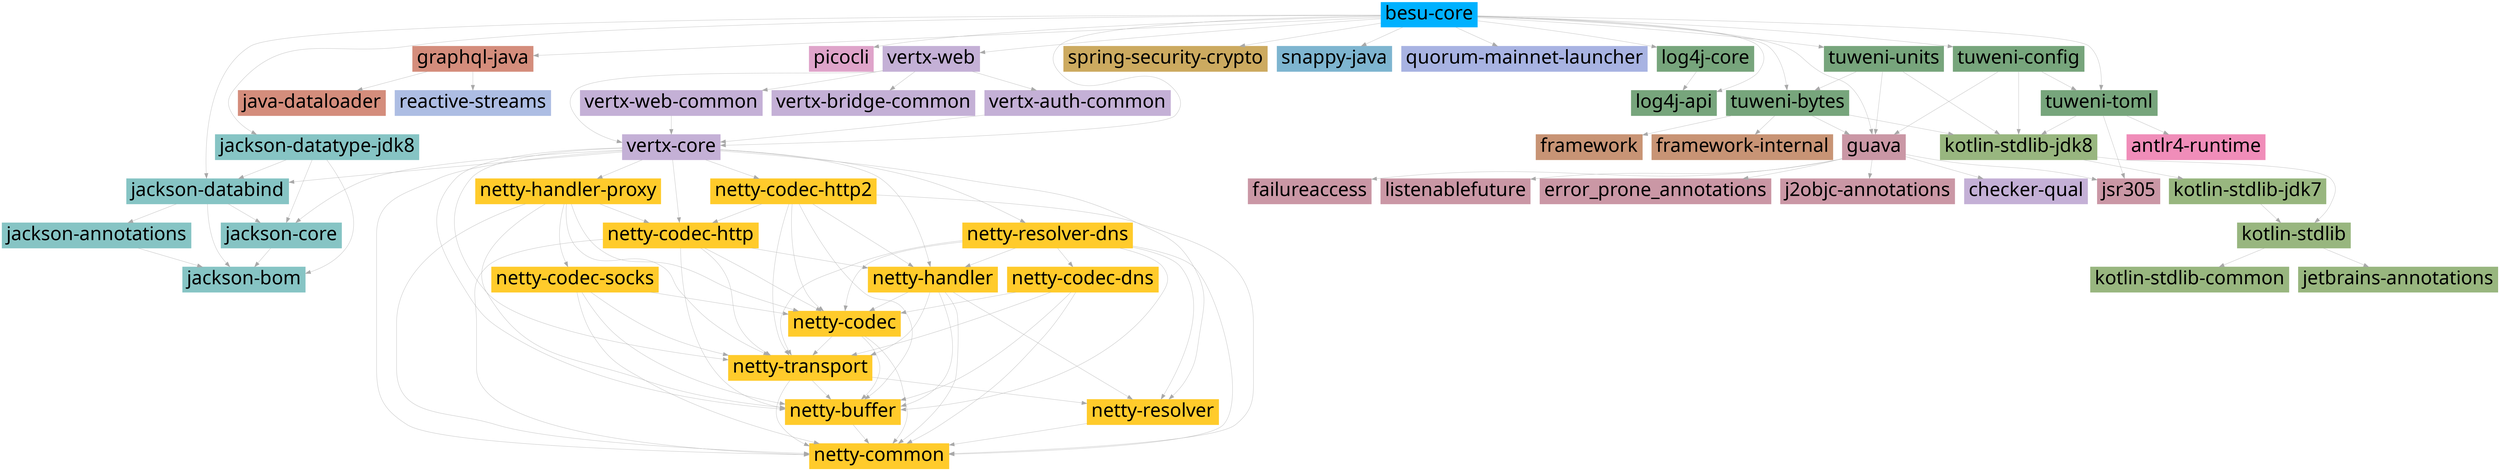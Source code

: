 # unflatten -l 2 -f besu-core.dot  > besu-core_unflatten.dot
digraph "tree" {
node ["fontname"="Linux Biolinum"]
"besubesu" ["shape"="plaintext","color"="#00B1FF","style"="filled","label"="besu-core", fontsize="36"]

"comfasterxmljacksoncorejacksondatabind" ["style"="filled","label"="jackson-databind","shape"="rectangle","color"="#86C4C4", fontsize="36"]
"comfasterxmljacksoncorejacksonannotations" ["shape"="rectangle","color"="#86C4C4","style"="filled","label"="jackson-annotations", fontsize="36"]
"comfasterxmljacksonjacksonbom" ["shape"="rectangle","color"="#86C4C4","style"="filled","label"="jackson-bom", fontsize="36"]
"comfasterxmljacksoncorejacksoncore" ["style"="filled","label"="jackson-core","shape"="rectangle","color"="#86C4C4", fontsize="36"]
"comfasterxmljacksondatatypejacksondatatypejdk8" ["shape"="rectangle","color"="#86C4C4","style"="filled","label"="jackson-datatype-jdk8", fontsize="36"]

"comgraphqljavagraphqljava" ["shape"="rectangle","color"="#d48d7c","style"="filled","label"="graphql-java", fontsize="36"]
"comgraphqljavajavadataloader" ["shape"="rectangle","color"="#d48d7c","style"="filled","label"="java-dataloader", fontsize="36"]

"orgreactivestreamsreactivestreams" ["shape"="rectangle","color"="#ADBDE3","style"="filled","label"="reactive-streams", fontsize="36"]

"infopicoclipicocli" ["shape"="rectangle","color"="#DFA4CA","style"="filled","label"="picocli", fontsize="36"]

"iovertxvertxcore" ["style"="filled","label"="vertx-core","shape"="rectangle","color"="#C4B0D6", fontsize="36"]
"iovertxvertxweb" ["shape"="rectangle","color"="#C4B0D6","style"="filled","label"="vertx-web", fontsize="36"]
"iovertxvertxwebcommon" ["shape"="rectangle","color"="#C4B0D6","style"="filled","label"="vertx-web-common", fontsize="36"]
"iovertxvertxauthcommon" ["shape"="rectangle","color"="#C4B0D6","style"="filled","label"="vertx-auth-common", fontsize="36"]
"iovertxvertxbridgecommon" ["shape"="rectangle","color"="#C4B0D6","style"="filled","label"="vertx-bridge-common", fontsize="36"]

"ionettynettyhandlerproxy" ["shape"="rectangle","color"="#ffcb2b","style"="filled","label"="netty-handler-proxy", fontsize="36"]
"ionettynettycodechttp" ["style"="filled","label"="netty-codec-http","shape"="rectangle","color"="#ffcb2b", fontsize="36"]
"ionettynettyhandler" ["style"="filled","label"="netty-handler","shape"="rectangle","color"="#ffcb2b", fontsize="36"]
"ionettynettycodec" ["style"="filled","label"="netty-codec","shape"="rectangle","color"="#ffcb2b", fontsize="36"]
"ionettynettytransport" ["style"="filled","label"="netty-transport","shape"="rectangle","color"="#ffcb2b", fontsize="36"]
"ionettynettybuffer" ["style"="filled","label"="netty-buffer","shape"="rectangle","color"="#ffcb2b", fontsize="36"]
"ionettynettycommon" ["shape"="rectangle","color"="#ffcb2b","style"="filled","label"="netty-common", fontsize="36"]
"ionettynettyresolver" ["style"="filled","label"="netty-resolver","shape"="rectangle","color"="#ffcb2b", fontsize="36"]
"ionettynettycodecsocks" ["shape"="rectangle","color"="#ffcb2b","style"="filled","label"="netty-codec-socks", fontsize="36"]
"ionettynettycodechttp2" ["shape"="rectangle","color"="#ffcb2b","style"="filled","label"="netty-codec-http2", fontsize="36"]
"ionettynettyresolverdns" ["shape"="rectangle","color"="#ffcb2b","style"="filled","label"="netty-resolver-dns", fontsize="36"]
"ionettynettycodecdns" ["shape"="rectangle","color"="#ffcb2b","style"="filled","label"="netty-codec-dns", fontsize="36"]

"organtlrantlr4runtime" ["shape"="rectangle","color"="#F08DB9","style"="filled","label"="antlr4-runtime", fontsize="36"]

"orgspringframeworksecurityspringsecuritycrypto" ["shape"="rectangle","color"="#CCAA60","style"="filled","label"="spring-security-crypto", fontsize="36"]

"orgxerialsnappysnappyjava" ["shape"="rectangle","color"="#7EB5D0","style"="filled","label"="snappy-java", fontsize="36"]

"netconsensysservicesquorummainnetlauncher" ["shape"="rectangle","color"="#A8B3E2","style"="filled","label"="quorum-mainnet-launcher", fontsize="36"]

"orgapachetuwenituweniunits" ["style"="filled","label"="tuweni-units","shape"="rectangle","color"="#77A57C", fontsize="36"]
"orgapachetuwenituwenibytes" ["style"="filled","label"="tuweni-bytes","shape"="rectangle","color"="#77A57C", fontsize="36"]
"orgapachelogginglog4jlog4japi" ["shape"="rectangle","color"="#77A57C","style"="filled","label"="log4j-api", fontsize="36"]
"orgapachelogginglog4jlog4jcore" ["shape"="rectangle","color"="#77A57C","style"="filled","label"="log4j-core", fontsize="36"]
"orgapachetuwenituweniconfig" ["shape"="rectangle","color"="#77A57C","style"="filled","label"="tuweni-config", fontsize="36"]
"orgapachetuwenituwenitoml" ["style"="filled","label"="tuweni-toml","shape"="rectangle","color"="#77A57C", fontsize="36"]

"comgoogleguavaguava" ["style"="filled","label"="guava","shape"="rectangle","color"="#CA97A5", fontsize="36"]
"comgoogleguavafailureaccess" ["shape"="rectangle","color"="#CA97A5","style"="filled","label"="failureaccess", fontsize="36"]
"comgoogleguavalistenablefuture" ["shape"="rectangle","color"="#CA97A5","style"="filled","label"="listenablefuture", fontsize="36"]
"comgooglecodefindbugsjsr305" ["shape"="rectangle","color"="#CA97A5","style"="filled","label"="jsr305", fontsize="36"]
"comgoogleerrorproneerror_prone_annotations" ["shape"="rectangle","color"="#CA97A5","style"="filled","label"="error_prone_annotations", fontsize="36"]
"comgooglej2objcj2objcannotations" ["shape"="rectangle","color"="#CA97A5","style"="filled","label"="j2objc-annotations", fontsize="36"]

"orgcheckerframeworkcheckerqual" ["shape"="rectangle","color"="#C4B0D6","style"="filled","label"="checker-qual", fontsize="36"]

"orgconnidframework" ["shape"="rectangle","color"="#C89475","style"="filled","label"="framework", fontsize="36"]
"orgconnidframeworkinternal" ["shape"="rectangle","color"="#C89475","style"="filled","label"="framework-internal", fontsize="36"]

"orgjetbrainskotlinkotlinstdlibjdk8" ["style"="filled","label"="kotlin-stdlib-jdk8","shape"="rectangle","color"="#98B67F", fontsize="36"]
"orgjetbrainskotlinkotlinstdlibjdk7" ["shape"="rectangle","color"="#98B67F","style"="filled","label"="kotlin-stdlib-jdk7", fontsize="36"]
"orgjetbrainskotlinkotlinstdlib" ["style"="filled","label"="kotlin-stdlib","shape"="rectangle","color"="#98B67F", fontsize="36"]
"orgjetbrainskotlinkotlinstdlibcommon" ["shape"="rectangle","color"="#98B67F","style"="filled","label"="kotlin-stdlib-common", fontsize="36"]
"orgjetbrainsannotations" ["shape"="rectangle","color"="#98B67F","style"="filled","label"="jetbrains-annotations", fontsize="36"]


{
graph ["rank"="same"]
"besubesu"
}

"besubesu" -> "comfasterxmljacksoncorejacksondatabind" [color=darkgray, penwidth="0.5"]
"besubesu" -> "comfasterxmljacksondatatypejacksondatatypejdk8" [color=darkgray, penwidth="0.5"]
"besubesu" -> "comgoogleguavaguava" [color=darkgray, penwidth="0.5"]
"besubesu" -> "comgraphqljavagraphqljava" [color=darkgray, penwidth="0.5"]
"besubesu" -> "infopicoclipicocli" [color=darkgray, penwidth="0.5"]
"besubesu" -> "iovertxvertxcore" [color=darkgray, penwidth="0.5"]
"besubesu" -> "iovertxvertxweb" [color=darkgray, penwidth="0.5"]
"besubesu" -> "orgapachelogginglog4jlog4japi" [color=darkgray, penwidth="0.5"]
"besubesu" -> "orgapachelogginglog4jlog4jcore" [color=darkgray, penwidth="0.5"]
"besubesu" -> "orgapachetuwenituwenibytes" [color=darkgray, penwidth="0.5"]
"besubesu" -> "orgapachetuwenituweniconfig" [color=darkgray, penwidth="0.5"]
"besubesu" -> "orgapachetuwenituwenitoml" [color=darkgray, penwidth="0.5"]
"besubesu" -> "orgapachetuwenituweniunits" [color=darkgray, penwidth="0.5"]
"besubesu" -> "orgspringframeworksecurityspringsecuritycrypto" [color=darkgray, penwidth="0.5"]
"besubesu" -> "orgxerialsnappysnappyjava" [color=darkgray, penwidth="0.5"]
"besubesu" -> "netconsensysservicesquorummainnetlauncher" [color=darkgray, penwidth="0.5"]
"orgapachetuwenituweniunits" -> "orgapachetuwenituwenibytes" [color=darkgray, penwidth="0.5"]
"orgapachetuwenituweniunits" -> "comgoogleguavaguava" [color=darkgray, penwidth="0.5"]
"orgapachetuwenituweniunits" -> "orgjetbrainskotlinkotlinstdlibjdk8" [color=darkgray, penwidth="0.5"]
"orgapachetuwenituwenibytes" -> "comgoogleguavaguava" [color=darkgray, penwidth="0.5"]
"orgapachetuwenituwenibytes" -> "orgconnidframework" [color=darkgray, penwidth="0.5"]
"orgapachetuwenituwenibytes" -> "orgconnidframeworkinternal" [color=darkgray, penwidth="0.5"]
"orgapachetuwenituwenibytes" -> "orgjetbrainskotlinkotlinstdlibjdk8" [color=darkgray, penwidth="0.5"]
"comgoogleguavaguava" -> "comgoogleguavafailureaccess" [color=darkgray, penwidth="0.5"]
"comgoogleguavaguava" -> "comgoogleguavalistenablefuture" [color=darkgray, penwidth="0.5"]
"comgoogleguavaguava" -> "comgooglecodefindbugsjsr305" [color=darkgray, penwidth="0.5"]
"comgoogleguavaguava" -> "orgcheckerframeworkcheckerqual" [color=darkgray, penwidth="0.5"]
"comgoogleguavaguava" -> "comgoogleerrorproneerror_prone_annotations" [color=darkgray, penwidth="0.5"]
"comgoogleguavaguava" -> "comgooglej2objcj2objcannotations" [color=darkgray, penwidth="0.5"]
"orgjetbrainskotlinkotlinstdlibjdk8" -> "orgjetbrainskotlinkotlinstdlibjdk7" [color=darkgray, penwidth="0.5"]
"orgjetbrainskotlinkotlinstdlibjdk8" -> "orgjetbrainskotlinkotlinstdlib" [color=darkgray, penwidth="0.5"]
"orgjetbrainskotlinkotlinstdlibjdk7" -> "orgjetbrainskotlinkotlinstdlib" [color=darkgray, penwidth="0.5"]
"orgjetbrainskotlinkotlinstdlib" -> "orgjetbrainskotlinkotlinstdlibcommon" [color=darkgray, penwidth="0.5"]
"orgjetbrainskotlinkotlinstdlib" -> "orgjetbrainsannotations" [color=darkgray, penwidth="0.5"]
"comfasterxmljacksoncorejacksondatabind" -> "comfasterxmljacksoncorejacksonannotations" [color=darkgray, penwidth="0.5"]
"comfasterxmljacksoncorejacksondatabind" -> "comfasterxmljacksoncorejacksoncore" [color=darkgray, penwidth="0.5"]
"comfasterxmljacksoncorejacksondatabind" -> "comfasterxmljacksonjacksonbom" [color=darkgray, penwidth="0.5"]
"comfasterxmljacksoncorejacksonannotations" -> "comfasterxmljacksonjacksonbom" [color=darkgray, penwidth="0.5"]
"comfasterxmljacksoncorejacksoncore" -> "comfasterxmljacksonjacksonbom" [color=darkgray, penwidth="0.5"]
"comfasterxmljacksondatatypejacksondatatypejdk8" -> "comfasterxmljacksoncorejacksoncore" [color=darkgray, penwidth="0.5"]
"comfasterxmljacksondatatypejacksondatatypejdk8" -> "comfasterxmljacksonjacksonbom" [color=darkgray, penwidth="0.5"]
"comfasterxmljacksondatatypejacksondatatypejdk8" -> "comfasterxmljacksoncorejacksondatabind" [color=darkgray, penwidth="0.5"]
"comgraphqljavagraphqljava" -> "comgraphqljavajavadataloader" [color=darkgray, penwidth="0.5"]
"comgraphqljavagraphqljava" -> "orgreactivestreamsreactivestreams" [color=darkgray, penwidth="0.5"]
"iovertxvertxcore" -> "comfasterxmljacksoncorejacksoncore" [color=darkgray, penwidth="0.5"]
"iovertxvertxcore" -> "comfasterxmljacksoncorejacksondatabind" [color=darkgray, penwidth="0.5"]
"iovertxvertxcore" -> "ionettynettyhandlerproxy" [color=darkgray, penwidth="0.5"]
"iovertxvertxcore" -> "ionettynettycodechttp2" [color=darkgray, penwidth="0.5"]
"iovertxvertxcore" -> "ionettynettycodechttp" [color=darkgray, penwidth="0.5"]
"iovertxvertxcore" -> "ionettynettyresolverdns" [color=darkgray, penwidth="0.5"]
"iovertxvertxcore" -> "ionettynettyhandler" [color=darkgray, penwidth="0.5"]
"iovertxvertxcore" -> "ionettynettytransport" [color=darkgray, penwidth="0.5"]
"iovertxvertxcore" -> "ionettynettybuffer" [color=darkgray, penwidth="0.5"]
"iovertxvertxcore" -> "ionettynettyresolver" [color=darkgray, penwidth="0.5"]
"iovertxvertxcore" -> "ionettynettycommon" [color=darkgray, penwidth="0.5"]
"ionettynettyhandlerproxy" -> "ionettynettycodechttp" [color=darkgray, penwidth="0.5"]
"ionettynettyhandlerproxy" -> "ionettynettycodecsocks" [color=darkgray, penwidth="0.5"]
"ionettynettyhandlerproxy" -> "ionettynettycodec" [color=darkgray, penwidth="0.5"]
"ionettynettyhandlerproxy" -> "ionettynettytransport" [color=darkgray, penwidth="0.5"]
"ionettynettyhandlerproxy" -> "ionettynettybuffer" [color=darkgray, penwidth="0.5"]
"ionettynettyhandlerproxy" -> "ionettynettycommon" [color=darkgray, penwidth="0.5"]
"ionettynettycodechttp" -> "ionettynettyhandler" [color=darkgray, penwidth="0.5"]
"ionettynettycodechttp" -> "ionettynettycodec" [color=darkgray, penwidth="0.5"]
"ionettynettycodechttp" -> "ionettynettytransport" [color=darkgray, penwidth="0.5"]
"ionettynettycodechttp" -> "ionettynettybuffer" [color=darkgray, penwidth="0.5"]
"ionettynettycodechttp" -> "ionettynettycommon" [color=darkgray, penwidth="0.5"]
"ionettynettyhandler" -> "ionettynettycodec" [color=darkgray, penwidth="0.5"]
"ionettynettyhandler" -> "ionettynettytransport" [color=darkgray, penwidth="0.5"]
"ionettynettyhandler" -> "ionettynettybuffer" [color=darkgray, penwidth="0.5"]
"ionettynettyhandler" -> "ionettynettyresolver" [color=darkgray, penwidth="0.5"]
"ionettynettyhandler" -> "ionettynettycommon" [color=darkgray, penwidth="0.5"]
"ionettynettycodec" -> "ionettynettytransport" [color=darkgray, penwidth="0.5"]
"ionettynettycodec" -> "ionettynettybuffer" [color=darkgray, penwidth="0.5"]
"ionettynettycodec" -> "ionettynettycommon" [color=darkgray, penwidth="0.5"]
"ionettynettytransport" -> "ionettynettybuffer" [color=darkgray, penwidth="0.5"]
"ionettynettytransport" -> "ionettynettyresolver" [color=darkgray, penwidth="0.5"]
"ionettynettytransport" -> "ionettynettycommon" [color=darkgray, penwidth="0.5"]
"ionettynettybuffer" -> "ionettynettycommon" [color=darkgray, penwidth="0.5"]
"ionettynettyresolver" -> "ionettynettycommon" [color=darkgray, penwidth="0.5"]
"ionettynettycodecsocks" -> "ionettynettycodec" [color=darkgray, penwidth="0.5"]
"ionettynettycodecsocks" -> "ionettynettytransport" [color=darkgray, penwidth="0.5"]
"ionettynettycodecsocks" -> "ionettynettybuffer" [color=darkgray, penwidth="0.5"]
"ionettynettycodecsocks" -> "ionettynettycommon" [color=darkgray, penwidth="0.5"]
"ionettynettycodechttp2" -> "ionettynettycodechttp" [color=darkgray, penwidth="0.5"]
"ionettynettycodechttp2" -> "ionettynettyhandler" [color=darkgray, penwidth="0.5"]
"ionettynettycodechttp2" -> "ionettynettycodec" [color=darkgray, penwidth="0.5"]
"ionettynettycodechttp2" -> "ionettynettytransport" [color=darkgray, penwidth="0.5"]
"ionettynettycodechttp2" -> "ionettynettybuffer" [color=darkgray, penwidth="0.5"]
"ionettynettycodechttp2" -> "ionettynettycommon" [color=darkgray, penwidth="0.5"]
"ionettynettyresolverdns" -> "ionettynettyhandler" [color=darkgray, penwidth="0.5"]
"ionettynettyresolverdns" -> "ionettynettycodecdns" [color=darkgray, penwidth="0.5"]
"ionettynettyresolverdns" -> "ionettynettycodec" [color=darkgray, penwidth="0.5"]
"ionettynettyresolverdns" -> "ionettynettytransport" [color=darkgray, penwidth="0.5"]
"ionettynettyresolverdns" -> "ionettynettybuffer" [color=darkgray, penwidth="0.5"]
"ionettynettyresolverdns" -> "ionettynettyresolver" [color=darkgray, penwidth="0.5"]
"ionettynettyresolverdns" -> "ionettynettycommon" [color=darkgray, penwidth="0.5"]
"ionettynettycodecdns" -> "ionettynettycodec" [color=darkgray, penwidth="0.5"]
"ionettynettycodecdns" -> "ionettynettytransport" [color=darkgray, penwidth="0.5"]
"ionettynettycodecdns" -> "ionettynettybuffer" [color=darkgray, penwidth="0.5"]
"ionettynettycodecdns" -> "ionettynettycommon" [color=darkgray, penwidth="0.5"]
"iovertxvertxweb" -> "iovertxvertxwebcommon" [color=darkgray, penwidth="0.5"]
"iovertxvertxweb" -> "iovertxvertxauthcommon" [color=darkgray, penwidth="0.5"]
"iovertxvertxweb" -> "iovertxvertxcore" [color=darkgray, penwidth="0.5"]
"iovertxvertxweb" -> "iovertxvertxbridgecommon" [color=darkgray, penwidth="0.5"]
"iovertxvertxwebcommon" -> "iovertxvertxcore" [color=darkgray, penwidth="0.5"]
"iovertxvertxauthcommon" -> "iovertxvertxcore" [color=darkgray, penwidth="0.5"]
"orgapachelogginglog4jlog4jcore" -> "orgapachelogginglog4jlog4japi" [color=darkgray, penwidth="0.5"]
"orgapachetuwenituweniconfig" -> "comgoogleguavaguava" [color=darkgray, penwidth="0.5"]
"orgapachetuwenituweniconfig" -> "orgapachetuwenituwenitoml" [color=darkgray, penwidth="0.5"]
"orgapachetuwenituweniconfig" -> "orgjetbrainskotlinkotlinstdlibjdk8" [color=darkgray, penwidth="0.5"]
"orgapachetuwenituwenitoml" -> "comgooglecodefindbugsjsr305" [color=darkgray, penwidth="0.5"]
"orgapachetuwenituwenitoml" -> "orgjetbrainskotlinkotlinstdlibjdk8" [color=darkgray, penwidth="0.5"]
"orgapachetuwenituwenitoml" -> "organtlrantlr4runtime" [color=darkgray, penwidth="0.5"]
}
